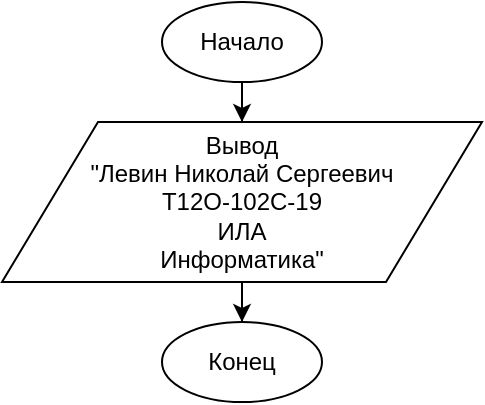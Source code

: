 <mxfile version="14.4.9" type="device"><diagram id="xJsCY4wfl1ZWwhfKGdgd" name="Page-1"><mxGraphModel dx="1112" dy="491" grid="1" gridSize="10" guides="1" tooltips="1" connect="1" arrows="1" fold="1" page="1" pageScale="1" pageWidth="850" pageHeight="1100" math="0" shadow="0"><root><mxCell id="0"/><mxCell id="1" parent="0"/><mxCell id="JwAtSXYHmNs1fXUTw-If-2" style="edgeStyle=orthogonalEdgeStyle;rounded=0;orthogonalLoop=1;jettySize=auto;html=1;entryX=0.5;entryY=0;entryDx=0;entryDy=0;" edge="1" parent="1" source="JwAtSXYHmNs1fXUTw-If-3" target="JwAtSXYHmNs1fXUTw-If-5"><mxGeometry relative="1" as="geometry"/></mxCell><mxCell id="JwAtSXYHmNs1fXUTw-If-3" value="Начало" style="ellipse;whiteSpace=wrap;html=1;" vertex="1" parent="1"><mxGeometry x="390" y="220" width="80" height="40" as="geometry"/></mxCell><mxCell id="JwAtSXYHmNs1fXUTw-If-4" style="edgeStyle=orthogonalEdgeStyle;rounded=0;orthogonalLoop=1;jettySize=auto;html=1;entryX=0.5;entryY=0;entryDx=0;entryDy=0;" edge="1" parent="1" source="JwAtSXYHmNs1fXUTw-If-5" target="JwAtSXYHmNs1fXUTw-If-6"><mxGeometry relative="1" as="geometry"/></mxCell><mxCell id="JwAtSXYHmNs1fXUTw-If-5" value="Вывод &lt;br&gt;&quot;Левин Николай Сергеевич&lt;br&gt;Т12О-102С-19&lt;br&gt;ИЛА&lt;br&gt;Информатика&quot;" style="shape=parallelogram;perimeter=parallelogramPerimeter;whiteSpace=wrap;html=1;" vertex="1" parent="1"><mxGeometry x="310" y="280" width="240" height="80" as="geometry"/></mxCell><mxCell id="JwAtSXYHmNs1fXUTw-If-6" value="Конец" style="ellipse;whiteSpace=wrap;html=1;" vertex="1" parent="1"><mxGeometry x="390" y="380" width="80" height="40" as="geometry"/></mxCell></root></mxGraphModel></diagram></mxfile>